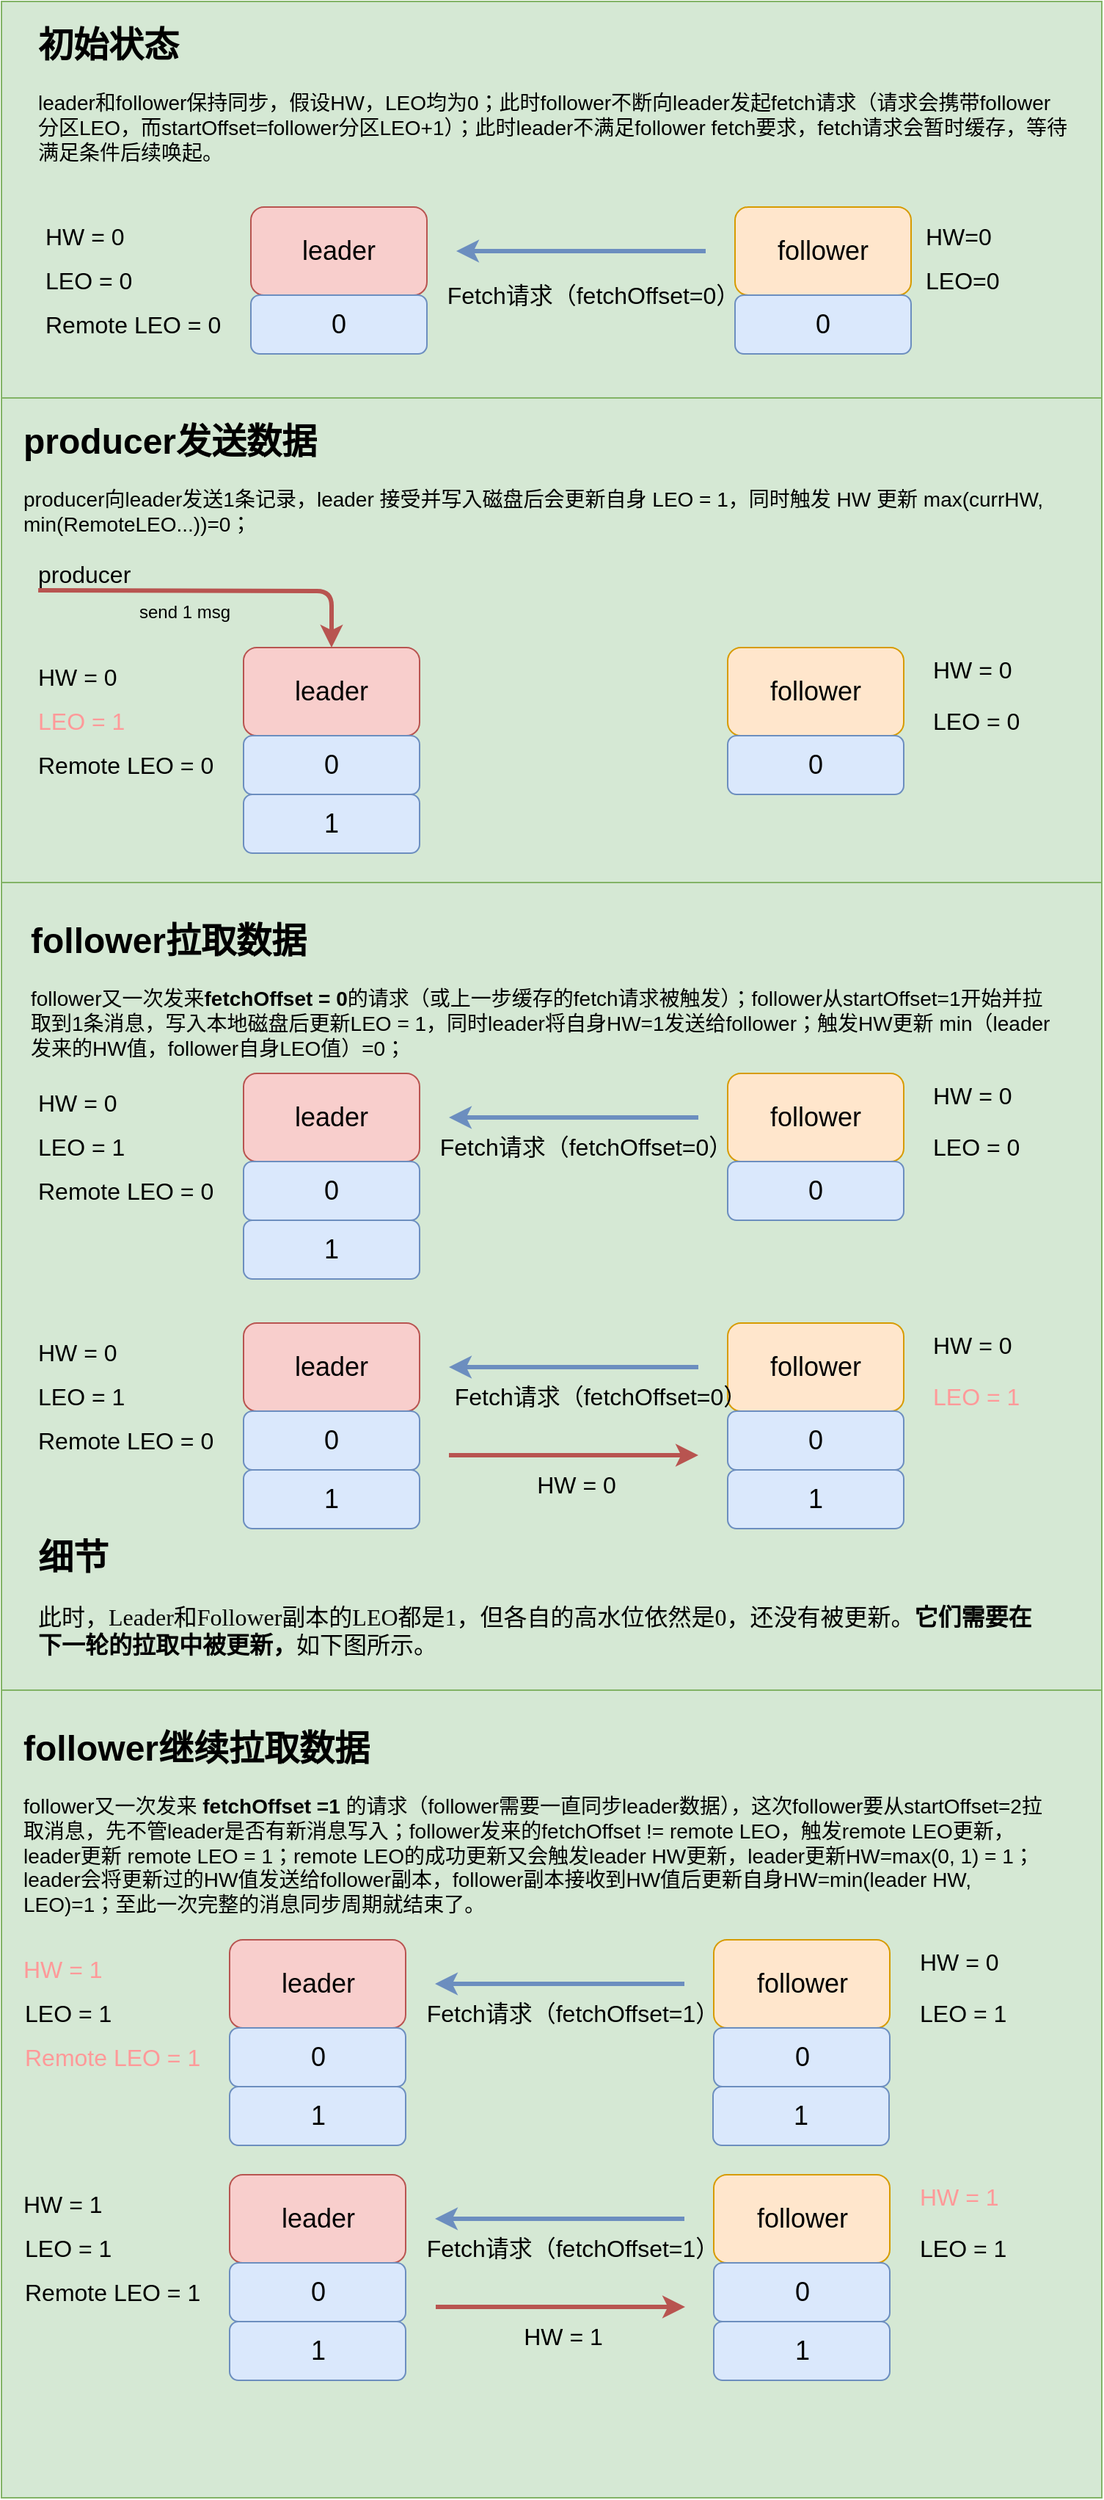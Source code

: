 <mxfile version="14.1.8" type="device"><diagram id="slkNXwKHM01nGkVAXCl0" name="第 1 页"><mxGraphModel dx="1298" dy="945" grid="1" gridSize="10" guides="1" tooltips="1" connect="1" arrows="1" fold="1" page="1" pageScale="1" pageWidth="827" pageHeight="1169" math="0" shadow="0"><root><mxCell id="0"/><mxCell id="1" parent="0"/><mxCell id="QgwILL77jyli_8yFq3Ne-117" value="" style="rounded=0;whiteSpace=wrap;html=1;fillColor=#d5e8d4;strokeColor=#82b366;" vertex="1" parent="1"><mxGeometry x="10" y="1550" width="750" height="550" as="geometry"/></mxCell><mxCell id="QgwILL77jyli_8yFq3Ne-116" value="" style="rounded=0;whiteSpace=wrap;html=1;fillColor=#d5e8d4;strokeColor=#82b366;" vertex="1" parent="1"><mxGeometry x="10" y="1000" width="750" height="550" as="geometry"/></mxCell><mxCell id="QgwILL77jyli_8yFq3Ne-7" value="" style="rounded=0;whiteSpace=wrap;html=1;fillColor=#d5e8d4;strokeColor=#82b366;" vertex="1" parent="1"><mxGeometry x="10" y="400" width="750" height="270" as="geometry"/></mxCell><mxCell id="QgwILL77jyli_8yFq3Ne-1" value="&lt;font style=&quot;font-size: 18px&quot;&gt;leader&lt;/font&gt;" style="rounded=1;whiteSpace=wrap;html=1;fillColor=#f8cecc;strokeColor=#b85450;" vertex="1" parent="1"><mxGeometry x="180" y="540" width="120" height="60" as="geometry"/></mxCell><mxCell id="QgwILL77jyli_8yFq3Ne-3" value="&lt;font style=&quot;font-size: 18px&quot;&gt;follower&lt;/font&gt;" style="rounded=1;whiteSpace=wrap;html=1;fillColor=#ffe6cc;strokeColor=#d79b00;" vertex="1" parent="1"><mxGeometry x="510" y="540" width="120" height="60" as="geometry"/></mxCell><mxCell id="QgwILL77jyli_8yFq3Ne-6" value="" style="endArrow=classic;html=1;fillColor=#dae8fc;strokeWidth=3;strokeColor=#6c8ebf;" edge="1" parent="1"><mxGeometry width="50" height="50" relative="1" as="geometry"><mxPoint x="490" y="570" as="sourcePoint"/><mxPoint x="320" y="570" as="targetPoint"/></mxGeometry></mxCell><mxCell id="QgwILL77jyli_8yFq3Ne-8" value="&lt;font style=&quot;font-size: 16px&quot;&gt;Fetch请求（fetchOffset=0）&lt;/font&gt;" style="text;html=1;strokeColor=none;fillColor=none;align=center;verticalAlign=middle;whiteSpace=wrap;rounded=0;" vertex="1" parent="1"><mxGeometry x="304" y="590" width="219" height="20" as="geometry"/></mxCell><mxCell id="QgwILL77jyli_8yFq3Ne-9" value="&lt;font style=&quot;font-size: 16px&quot;&gt;HW=0&lt;/font&gt;" style="text;html=1;strokeColor=none;fillColor=none;align=left;verticalAlign=middle;whiteSpace=wrap;rounded=0;spacing=0;" vertex="1" parent="1"><mxGeometry x="640" y="550" width="90" height="20" as="geometry"/></mxCell><mxCell id="QgwILL77jyli_8yFq3Ne-14" value="&lt;font style=&quot;font-size: 16px&quot;&gt;LEO=0&lt;/font&gt;" style="text;html=1;strokeColor=none;fillColor=none;align=left;verticalAlign=middle;whiteSpace=wrap;rounded=0;spacing=0;" vertex="1" parent="1"><mxGeometry x="640" y="580" width="90" height="20" as="geometry"/></mxCell><mxCell id="QgwILL77jyli_8yFq3Ne-17" value="&lt;font style=&quot;font-size: 16px&quot;&gt;HW = 0&lt;/font&gt;" style="text;html=1;strokeColor=none;fillColor=none;align=left;verticalAlign=middle;whiteSpace=wrap;rounded=0;spacing=0;" vertex="1" parent="1"><mxGeometry x="40" y="550" width="130" height="20" as="geometry"/></mxCell><mxCell id="QgwILL77jyli_8yFq3Ne-18" value="&lt;font style=&quot;font-size: 16px&quot;&gt;LEO = 0&lt;/font&gt;" style="text;html=1;strokeColor=none;fillColor=none;align=left;verticalAlign=middle;whiteSpace=wrap;rounded=0;spacing=0;" vertex="1" parent="1"><mxGeometry x="40" y="580" width="130" height="20" as="geometry"/></mxCell><mxCell id="QgwILL77jyli_8yFq3Ne-19" value="&lt;font style=&quot;font-size: 16px&quot;&gt;Remote LEO = 0&lt;/font&gt;" style="text;html=1;strokeColor=none;fillColor=none;align=left;verticalAlign=middle;whiteSpace=wrap;rounded=0;spacing=0;" vertex="1" parent="1"><mxGeometry x="40" y="610" width="130" height="20" as="geometry"/></mxCell><mxCell id="QgwILL77jyli_8yFq3Ne-20" value="" style="rounded=0;whiteSpace=wrap;html=1;fillColor=#d5e8d4;strokeColor=#82b366;" vertex="1" parent="1"><mxGeometry x="10" y="670" width="750" height="330" as="geometry"/></mxCell><mxCell id="QgwILL77jyli_8yFq3Ne-21" value="&lt;font style=&quot;font-size: 18px&quot;&gt;leader&lt;/font&gt;" style="rounded=1;whiteSpace=wrap;html=1;fillColor=#f8cecc;strokeColor=#b85450;" vertex="1" parent="1"><mxGeometry x="175" y="840" width="120" height="60" as="geometry"/></mxCell><mxCell id="QgwILL77jyli_8yFq3Ne-22" value="&lt;font style=&quot;font-size: 18px&quot;&gt;follower&lt;/font&gt;" style="rounded=1;whiteSpace=wrap;html=1;fillColor=#ffe6cc;strokeColor=#d79b00;" vertex="1" parent="1"><mxGeometry x="505" y="840" width="120" height="60" as="geometry"/></mxCell><mxCell id="QgwILL77jyli_8yFq3Ne-30" value="&lt;font style=&quot;font-size: 16px&quot;&gt;producer&amp;nbsp;&lt;/font&gt;" style="text;html=1;strokeColor=none;fillColor=none;align=left;verticalAlign=middle;whiteSpace=wrap;rounded=0;spacing=0;" vertex="1" parent="1"><mxGeometry x="35" y="780" width="200" height="20" as="geometry"/></mxCell><mxCell id="QgwILL77jyli_8yFq3Ne-31" value="" style="endArrow=classic;html=1;strokeColor=#b85450;strokeWidth=3;exitX=0.085;exitY=1.05;exitDx=0;exitDy=0;exitPerimeter=0;fillColor=#f8cecc;edgeStyle=orthogonalEdgeStyle;" edge="1" parent="1" target="QgwILL77jyli_8yFq3Ne-21"><mxGeometry width="50" height="50" relative="1" as="geometry"><mxPoint x="35.05" y="801" as="sourcePoint"/><mxPoint x="142.04" y="802" as="targetPoint"/></mxGeometry></mxCell><mxCell id="QgwILL77jyli_8yFq3Ne-33" value="&lt;font style=&quot;font-size: 18px&quot;&gt;0&lt;/font&gt;" style="rounded=1;whiteSpace=wrap;html=1;align=center;fillColor=#dae8fc;strokeColor=#6c8ebf;" vertex="1" parent="1"><mxGeometry x="180" y="600" width="120" height="40" as="geometry"/></mxCell><mxCell id="QgwILL77jyli_8yFq3Ne-35" value="&lt;font style=&quot;font-size: 18px&quot;&gt;0&lt;/font&gt;" style="rounded=1;whiteSpace=wrap;html=1;align=center;fillColor=#dae8fc;strokeColor=#6c8ebf;" vertex="1" parent="1"><mxGeometry x="510" y="600" width="120" height="40" as="geometry"/></mxCell><mxCell id="QgwILL77jyli_8yFq3Ne-36" value="&lt;font style=&quot;font-size: 16px&quot;&gt;HW = 0&lt;/font&gt;" style="text;html=1;strokeColor=none;fillColor=none;align=left;verticalAlign=middle;whiteSpace=wrap;rounded=0;spacing=0;" vertex="1" parent="1"><mxGeometry x="35" y="850" width="130" height="20" as="geometry"/></mxCell><mxCell id="QgwILL77jyli_8yFq3Ne-37" value="&lt;font style=&quot;font-size: 16px&quot;&gt;LEO = 1&lt;/font&gt;" style="text;html=1;align=left;verticalAlign=middle;whiteSpace=wrap;rounded=0;spacing=0;fontColor=#FF9999;" vertex="1" parent="1"><mxGeometry x="35" y="880" width="130" height="20" as="geometry"/></mxCell><mxCell id="QgwILL77jyli_8yFq3Ne-38" value="&lt;font style=&quot;font-size: 16px&quot;&gt;Remote LEO = 0&lt;/font&gt;" style="text;html=1;strokeColor=none;fillColor=none;align=left;verticalAlign=middle;whiteSpace=wrap;rounded=0;spacing=0;" vertex="1" parent="1"><mxGeometry x="35" y="910" width="130" height="20" as="geometry"/></mxCell><mxCell id="QgwILL77jyli_8yFq3Ne-39" value="&lt;font style=&quot;font-size: 16px&quot;&gt;HW = 0&lt;/font&gt;" style="text;html=1;strokeColor=none;fillColor=none;align=left;verticalAlign=middle;whiteSpace=wrap;rounded=0;spacing=0;" vertex="1" parent="1"><mxGeometry x="645" y="845" width="90" height="20" as="geometry"/></mxCell><mxCell id="QgwILL77jyli_8yFq3Ne-40" value="&lt;font style=&quot;font-size: 16px&quot;&gt;LEO = 0&lt;/font&gt;" style="text;html=1;strokeColor=none;fillColor=none;align=left;verticalAlign=middle;whiteSpace=wrap;rounded=0;spacing=0;" vertex="1" parent="1"><mxGeometry x="645" y="880" width="90" height="20" as="geometry"/></mxCell><mxCell id="QgwILL77jyli_8yFq3Ne-41" value="&lt;font style=&quot;font-size: 18px&quot;&gt;0&lt;/font&gt;" style="rounded=1;whiteSpace=wrap;html=1;align=center;fillColor=#dae8fc;strokeColor=#6c8ebf;" vertex="1" parent="1"><mxGeometry x="175" y="900" width="120" height="40" as="geometry"/></mxCell><mxCell id="QgwILL77jyli_8yFq3Ne-42" value="&lt;font style=&quot;font-size: 18px&quot;&gt;0&lt;/font&gt;" style="rounded=1;whiteSpace=wrap;html=1;align=center;fillColor=#dae8fc;strokeColor=#6c8ebf;" vertex="1" parent="1"><mxGeometry x="505" y="900" width="120" height="40" as="geometry"/></mxCell><mxCell id="QgwILL77jyli_8yFq3Ne-54" value="&lt;font style=&quot;font-size: 18px&quot;&gt;leader&lt;/font&gt;" style="rounded=1;whiteSpace=wrap;html=1;fillColor=#f8cecc;strokeColor=#b85450;" vertex="1" parent="1"><mxGeometry x="175" y="1130" width="120" height="60" as="geometry"/></mxCell><mxCell id="QgwILL77jyli_8yFq3Ne-55" value="&lt;font style=&quot;font-size: 18px&quot;&gt;follower&lt;/font&gt;" style="rounded=1;whiteSpace=wrap;html=1;fillColor=#ffe6cc;strokeColor=#d79b00;" vertex="1" parent="1"><mxGeometry x="505" y="1130" width="120" height="60" as="geometry"/></mxCell><mxCell id="QgwILL77jyli_8yFq3Ne-56" value="" style="endArrow=classic;html=1;fillColor=#dae8fc;strokeWidth=3;strokeColor=#6c8ebf;" edge="1" parent="1"><mxGeometry width="50" height="50" relative="1" as="geometry"><mxPoint x="485" y="1160" as="sourcePoint"/><mxPoint x="315" y="1160" as="targetPoint"/></mxGeometry></mxCell><mxCell id="QgwILL77jyli_8yFq3Ne-57" value="&lt;font style=&quot;font-size: 16px&quot;&gt;Fetch请求（fetchOffset=0）&lt;/font&gt;" style="text;html=1;strokeColor=none;fillColor=none;align=center;verticalAlign=middle;whiteSpace=wrap;rounded=0;" vertex="1" parent="1"><mxGeometry x="299" y="1170" width="219" height="20" as="geometry"/></mxCell><mxCell id="QgwILL77jyli_8yFq3Ne-58" value="&lt;font style=&quot;font-size: 16px&quot;&gt;HW = 0&lt;/font&gt;" style="text;html=1;strokeColor=none;fillColor=none;align=left;verticalAlign=middle;whiteSpace=wrap;rounded=0;spacing=0;" vertex="1" parent="1"><mxGeometry x="35" y="1140" width="130" height="20" as="geometry"/></mxCell><mxCell id="QgwILL77jyli_8yFq3Ne-59" value="&lt;font style=&quot;font-size: 16px&quot;&gt;LEO = 1&lt;/font&gt;" style="text;html=1;strokeColor=none;fillColor=none;align=left;verticalAlign=middle;whiteSpace=wrap;rounded=0;spacing=0;" vertex="1" parent="1"><mxGeometry x="35" y="1170" width="130" height="20" as="geometry"/></mxCell><mxCell id="QgwILL77jyli_8yFq3Ne-60" value="&lt;font style=&quot;font-size: 16px&quot;&gt;Remote LEO = 0&lt;/font&gt;" style="text;html=1;strokeColor=none;fillColor=none;align=left;verticalAlign=middle;whiteSpace=wrap;rounded=0;spacing=0;" vertex="1" parent="1"><mxGeometry x="35" y="1200" width="130" height="20" as="geometry"/></mxCell><mxCell id="QgwILL77jyli_8yFq3Ne-61" value="&lt;font style=&quot;font-size: 16px&quot;&gt;HW = 0&lt;/font&gt;" style="text;html=1;strokeColor=none;fillColor=none;align=left;verticalAlign=middle;whiteSpace=wrap;rounded=0;spacing=0;" vertex="1" parent="1"><mxGeometry x="645" y="1135" width="90" height="20" as="geometry"/></mxCell><mxCell id="QgwILL77jyli_8yFq3Ne-62" value="&lt;font style=&quot;font-size: 16px&quot;&gt;LEO = 0&lt;/font&gt;" style="text;html=1;strokeColor=none;fillColor=none;align=left;verticalAlign=middle;whiteSpace=wrap;rounded=0;spacing=0;" vertex="1" parent="1"><mxGeometry x="645" y="1170" width="90" height="20" as="geometry"/></mxCell><mxCell id="QgwILL77jyli_8yFq3Ne-63" value="&lt;font style=&quot;font-size: 18px&quot;&gt;0&lt;/font&gt;" style="rounded=1;whiteSpace=wrap;html=1;align=center;fillColor=#dae8fc;strokeColor=#6c8ebf;" vertex="1" parent="1"><mxGeometry x="175" y="1190" width="120" height="40" as="geometry"/></mxCell><mxCell id="QgwILL77jyli_8yFq3Ne-64" value="&lt;font style=&quot;font-size: 18px&quot;&gt;0&lt;/font&gt;" style="rounded=1;whiteSpace=wrap;html=1;align=center;fillColor=#dae8fc;strokeColor=#6c8ebf;" vertex="1" parent="1"><mxGeometry x="505" y="1190" width="120" height="40" as="geometry"/></mxCell><mxCell id="QgwILL77jyli_8yFq3Ne-65" value="&lt;font style=&quot;font-size: 18px&quot;&gt;1&lt;/font&gt;" style="rounded=1;whiteSpace=wrap;html=1;align=center;fillColor=#dae8fc;strokeColor=#6c8ebf;" vertex="1" parent="1"><mxGeometry x="175" y="940" width="120" height="40" as="geometry"/></mxCell><mxCell id="QgwILL77jyli_8yFq3Ne-66" value="&lt;font style=&quot;font-size: 12px&quot;&gt;send 1 msg&lt;/font&gt;" style="text;html=1;strokeColor=none;fillColor=none;align=center;verticalAlign=middle;whiteSpace=wrap;rounded=0;spacing=0;" vertex="1" parent="1"><mxGeometry x="35" y="806" width="200" height="20" as="geometry"/></mxCell><mxCell id="QgwILL77jyli_8yFq3Ne-67" value="&lt;h1&gt;初始状态&lt;/h1&gt;&lt;p&gt;&lt;font style=&quot;font-size: 14px&quot;&gt;leader和follower保持同步，假设HW，LEO均为0；此时follower不断向leader发起fetch请求（请求会携带follower 分区LEO，而startOffset=follower分区LEO+1）；此时leader不满足follower fetch要求，fetch请求会暂时缓存，等待满足条件后续唤起。&lt;/font&gt;&lt;/p&gt;" style="text;html=1;strokeColor=none;fillColor=none;spacing=5;spacingTop=-20;whiteSpace=wrap;overflow=hidden;rounded=0;align=left;" vertex="1" parent="1"><mxGeometry x="30" y="410" width="710" height="120" as="geometry"/></mxCell><mxCell id="QgwILL77jyli_8yFq3Ne-68" value="&lt;h1&gt;producer发送数据&lt;/h1&gt;&lt;p&gt;&lt;font style=&quot;font-size: 14px&quot;&gt;producer向leader发送1条记录，leader 接受并写入磁盘后会更新自身 LEO = 1，同时触发 HW 更新 max(currHW, min(RemoteLEO...))=0；&lt;/font&gt;&lt;/p&gt;" style="text;html=1;strokeColor=none;fillColor=none;spacing=5;spacingTop=-20;whiteSpace=wrap;overflow=hidden;rounded=0;align=left;" vertex="1" parent="1"><mxGeometry x="20" y="680" width="710" height="90" as="geometry"/></mxCell><mxCell id="QgwILL77jyli_8yFq3Ne-69" value="&lt;font style=&quot;font-size: 18px&quot;&gt;1&lt;/font&gt;" style="rounded=1;whiteSpace=wrap;html=1;align=center;fillColor=#dae8fc;strokeColor=#6c8ebf;" vertex="1" parent="1"><mxGeometry x="175" y="1230" width="120" height="40" as="geometry"/></mxCell><mxCell id="QgwILL77jyli_8yFq3Ne-70" value="&lt;font style=&quot;font-size: 18px&quot;&gt;leader&lt;/font&gt;" style="rounded=1;whiteSpace=wrap;html=1;fillColor=#f8cecc;strokeColor=#b85450;" vertex="1" parent="1"><mxGeometry x="175" y="1300" width="120" height="60" as="geometry"/></mxCell><mxCell id="QgwILL77jyli_8yFq3Ne-71" value="&lt;font style=&quot;font-size: 18px&quot;&gt;follower&lt;/font&gt;" style="rounded=1;whiteSpace=wrap;html=1;fillColor=#ffe6cc;strokeColor=#d79b00;" vertex="1" parent="1"><mxGeometry x="505" y="1300" width="120" height="60" as="geometry"/></mxCell><mxCell id="QgwILL77jyli_8yFq3Ne-72" value="" style="endArrow=classic;html=1;fillColor=#dae8fc;strokeWidth=3;strokeColor=#6c8ebf;" edge="1" parent="1"><mxGeometry width="50" height="50" relative="1" as="geometry"><mxPoint x="485" y="1330" as="sourcePoint"/><mxPoint x="315" y="1330" as="targetPoint"/></mxGeometry></mxCell><mxCell id="QgwILL77jyli_8yFq3Ne-73" value="&lt;font style=&quot;font-size: 16px&quot;&gt;HW = 0&lt;/font&gt;" style="text;html=1;strokeColor=none;fillColor=none;align=center;verticalAlign=middle;whiteSpace=wrap;rounded=0;" vertex="1" parent="1"><mxGeometry x="309" y="1400" width="186" height="20" as="geometry"/></mxCell><mxCell id="QgwILL77jyli_8yFq3Ne-74" value="&lt;font style=&quot;font-size: 16px&quot;&gt;HW = 0&lt;/font&gt;" style="text;html=1;strokeColor=none;fillColor=none;align=left;verticalAlign=middle;whiteSpace=wrap;rounded=0;spacing=0;" vertex="1" parent="1"><mxGeometry x="35" y="1310" width="130" height="20" as="geometry"/></mxCell><mxCell id="QgwILL77jyli_8yFq3Ne-75" value="&lt;font style=&quot;font-size: 16px&quot;&gt;LEO = 1&lt;/font&gt;" style="text;html=1;strokeColor=none;fillColor=none;align=left;verticalAlign=middle;whiteSpace=wrap;rounded=0;spacing=0;" vertex="1" parent="1"><mxGeometry x="35" y="1340" width="130" height="20" as="geometry"/></mxCell><mxCell id="QgwILL77jyli_8yFq3Ne-76" value="&lt;font style=&quot;font-size: 16px&quot;&gt;Remote LEO = 0&lt;/font&gt;" style="text;html=1;strokeColor=none;fillColor=none;align=left;verticalAlign=middle;whiteSpace=wrap;rounded=0;spacing=0;" vertex="1" parent="1"><mxGeometry x="35" y="1370" width="130" height="20" as="geometry"/></mxCell><mxCell id="QgwILL77jyli_8yFq3Ne-77" value="&lt;font style=&quot;font-size: 16px&quot;&gt;HW = 0&lt;/font&gt;" style="text;html=1;strokeColor=none;fillColor=none;align=left;verticalAlign=middle;whiteSpace=wrap;rounded=0;spacing=0;" vertex="1" parent="1"><mxGeometry x="645" y="1305" width="90" height="20" as="geometry"/></mxCell><mxCell id="QgwILL77jyli_8yFq3Ne-78" value="&lt;font style=&quot;font-size: 16px&quot;&gt;LEO = 1&lt;/font&gt;" style="text;html=1;strokeColor=none;fillColor=none;align=left;verticalAlign=middle;whiteSpace=wrap;rounded=0;spacing=0;fontColor=#FF9999;" vertex="1" parent="1"><mxGeometry x="645" y="1340" width="90" height="20" as="geometry"/></mxCell><mxCell id="QgwILL77jyli_8yFq3Ne-79" value="&lt;font style=&quot;font-size: 18px&quot;&gt;0&lt;/font&gt;" style="rounded=1;whiteSpace=wrap;html=1;align=center;fillColor=#dae8fc;strokeColor=#6c8ebf;" vertex="1" parent="1"><mxGeometry x="175" y="1360" width="120" height="40" as="geometry"/></mxCell><mxCell id="QgwILL77jyli_8yFq3Ne-80" value="&lt;font style=&quot;font-size: 18px&quot;&gt;0&lt;/font&gt;" style="rounded=1;whiteSpace=wrap;html=1;align=center;fillColor=#dae8fc;strokeColor=#6c8ebf;" vertex="1" parent="1"><mxGeometry x="505" y="1360" width="120" height="40" as="geometry"/></mxCell><mxCell id="QgwILL77jyli_8yFq3Ne-81" value="&lt;font style=&quot;font-size: 18px&quot;&gt;1&lt;/font&gt;" style="rounded=1;whiteSpace=wrap;html=1;align=center;fillColor=#dae8fc;strokeColor=#6c8ebf;" vertex="1" parent="1"><mxGeometry x="175" y="1400" width="120" height="40" as="geometry"/></mxCell><mxCell id="QgwILL77jyli_8yFq3Ne-82" value="" style="endArrow=classic;html=1;fillColor=#f8cecc;strokeWidth=3;strokeColor=#b85450;" edge="1" parent="1"><mxGeometry width="50" height="50" relative="1" as="geometry"><mxPoint x="315" y="1390" as="sourcePoint"/><mxPoint x="485" y="1390" as="targetPoint"/></mxGeometry></mxCell><mxCell id="QgwILL77jyli_8yFq3Ne-83" value="&lt;font style=&quot;font-size: 16px&quot;&gt;Fetch请求（fetchOffset=0）&lt;/font&gt;" style="text;html=1;strokeColor=none;fillColor=none;align=center;verticalAlign=middle;whiteSpace=wrap;rounded=0;" vertex="1" parent="1"><mxGeometry x="309" y="1340" width="219" height="20" as="geometry"/></mxCell><mxCell id="QgwILL77jyli_8yFq3Ne-86" value="&lt;h1&gt;follower拉取数据&lt;/h1&gt;&lt;p&gt;&lt;font style=&quot;font-size: 14px&quot;&gt;follower又一次发来&lt;b&gt;fetchOffset = 0&lt;/b&gt;的请求（或上一步缓存的fetch请求被触发）；follower从startOffset=1开始并拉取到1条消息，写入本地磁盘后更新LEO = 1，同时leader将自身HW=1发送给follower；触发HW更新 min（leader发来的HW值，follower自身LEO值）=0；&lt;/font&gt;&lt;/p&gt;" style="text;html=1;strokeColor=none;fillColor=none;spacing=5;spacingTop=-20;whiteSpace=wrap;overflow=hidden;rounded=0;align=left;" vertex="1" parent="1"><mxGeometry x="25" y="1020" width="710" height="120" as="geometry"/></mxCell><mxCell id="QgwILL77jyli_8yFq3Ne-87" value="&lt;h1&gt;follower继续拉取数据&lt;/h1&gt;&lt;p&gt;&lt;font style=&quot;font-size: 14px&quot;&gt;follower又一次发来&amp;nbsp;&lt;b&gt;fetchOffset =1&amp;nbsp;&lt;/b&gt;的请求（follower需要一直同步leader数据），这次follower要从startOffset=2拉取消息，先不管leader是否有新消息写入；follower发来的fetchOffset != remote LEO，触发remote LEO更新，leader更新 remote LEO = 1；remote LEO的成功更新又会触发leader HW更新，leader更新HW=max(0, 1) = 1；leader会将更新过的HW值发送给follower副本，follower副本接收到HW值后更新自身HW=min(leader HW, LEO)=1；至此一次完整的消息同步周期就结束了。&lt;/font&gt;&lt;/p&gt;&lt;span style=&quot;font-size: 14px&quot;&gt;&lt;br&gt;&lt;/span&gt;" style="text;html=1;strokeColor=none;fillColor=none;spacing=5;spacingTop=-20;whiteSpace=wrap;overflow=hidden;rounded=0;align=left;" vertex="1" parent="1"><mxGeometry x="20" y="1570" width="710" height="140" as="geometry"/></mxCell><mxCell id="QgwILL77jyli_8yFq3Ne-88" value="&lt;font style=&quot;font-size: 18px&quot;&gt;leader&lt;/font&gt;" style="rounded=1;whiteSpace=wrap;html=1;fillColor=#f8cecc;strokeColor=#b85450;" vertex="1" parent="1"><mxGeometry x="165.5" y="1720" width="120" height="60" as="geometry"/></mxCell><mxCell id="QgwILL77jyli_8yFq3Ne-89" value="&lt;font style=&quot;font-size: 18px&quot;&gt;follower&lt;/font&gt;" style="rounded=1;whiteSpace=wrap;html=1;fillColor=#ffe6cc;strokeColor=#d79b00;" vertex="1" parent="1"><mxGeometry x="495.5" y="1720" width="120" height="60" as="geometry"/></mxCell><mxCell id="QgwILL77jyli_8yFq3Ne-90" value="" style="endArrow=classic;html=1;fillColor=#dae8fc;strokeWidth=3;strokeColor=#6c8ebf;" edge="1" parent="1"><mxGeometry width="50" height="50" relative="1" as="geometry"><mxPoint x="475.5" y="1750" as="sourcePoint"/><mxPoint x="305.5" y="1750" as="targetPoint"/></mxGeometry></mxCell><mxCell id="QgwILL77jyli_8yFq3Ne-91" value="&lt;font style=&quot;font-size: 16px&quot;&gt;Fetch请求（fetchOffset=1）&lt;/font&gt;" style="text;html=1;strokeColor=none;fillColor=none;align=center;verticalAlign=middle;whiteSpace=wrap;rounded=0;" vertex="1" parent="1"><mxGeometry x="289.5" y="1760" width="219" height="20" as="geometry"/></mxCell><mxCell id="QgwILL77jyli_8yFq3Ne-92" value="&lt;font style=&quot;font-size: 16px&quot;&gt;HW = 1&lt;/font&gt;" style="text;html=1;strokeColor=none;fillColor=none;align=left;verticalAlign=middle;whiteSpace=wrap;rounded=0;spacing=0;fontColor=#FF9999;" vertex="1" parent="1"><mxGeometry x="24.5" y="1730" width="130" height="20" as="geometry"/></mxCell><mxCell id="QgwILL77jyli_8yFq3Ne-93" value="&lt;font style=&quot;font-size: 16px&quot;&gt;LEO = 1&lt;/font&gt;" style="text;html=1;strokeColor=none;fillColor=none;align=left;verticalAlign=middle;whiteSpace=wrap;rounded=0;spacing=0;" vertex="1" parent="1"><mxGeometry x="25.5" y="1760" width="130" height="20" as="geometry"/></mxCell><mxCell id="QgwILL77jyli_8yFq3Ne-94" value="&lt;font style=&quot;font-size: 16px&quot;&gt;Remote LEO = 1&lt;/font&gt;" style="text;html=1;strokeColor=none;fillColor=none;align=left;verticalAlign=middle;whiteSpace=wrap;rounded=0;spacing=0;fontColor=#FF9999;" vertex="1" parent="1"><mxGeometry x="25.5" y="1790" width="130" height="20" as="geometry"/></mxCell><mxCell id="QgwILL77jyli_8yFq3Ne-95" value="&lt;font style=&quot;font-size: 16px&quot;&gt;HW = 0&lt;/font&gt;" style="text;html=1;strokeColor=none;fillColor=none;align=left;verticalAlign=middle;whiteSpace=wrap;rounded=0;spacing=0;" vertex="1" parent="1"><mxGeometry x="635.5" y="1725" width="90" height="20" as="geometry"/></mxCell><mxCell id="QgwILL77jyli_8yFq3Ne-96" value="&lt;font style=&quot;font-size: 16px&quot;&gt;LEO = 1&lt;/font&gt;" style="text;html=1;strokeColor=none;fillColor=none;align=left;verticalAlign=middle;whiteSpace=wrap;rounded=0;spacing=0;" vertex="1" parent="1"><mxGeometry x="635.5" y="1760" width="90" height="20" as="geometry"/></mxCell><mxCell id="QgwILL77jyli_8yFq3Ne-97" value="&lt;font style=&quot;font-size: 18px&quot;&gt;0&lt;/font&gt;" style="rounded=1;whiteSpace=wrap;html=1;align=center;fillColor=#dae8fc;strokeColor=#6c8ebf;" vertex="1" parent="1"><mxGeometry x="165.5" y="1780" width="120" height="40" as="geometry"/></mxCell><mxCell id="QgwILL77jyli_8yFq3Ne-98" value="&lt;font style=&quot;font-size: 18px&quot;&gt;0&lt;/font&gt;" style="rounded=1;whiteSpace=wrap;html=1;align=center;fillColor=#dae8fc;strokeColor=#6c8ebf;" vertex="1" parent="1"><mxGeometry x="495.5" y="1780" width="120" height="40" as="geometry"/></mxCell><mxCell id="QgwILL77jyli_8yFq3Ne-99" value="&lt;font style=&quot;font-size: 18px&quot;&gt;1&lt;/font&gt;" style="rounded=1;whiteSpace=wrap;html=1;align=center;fillColor=#dae8fc;strokeColor=#6c8ebf;" vertex="1" parent="1"><mxGeometry x="165.5" y="1820" width="120" height="40" as="geometry"/></mxCell><mxCell id="QgwILL77jyli_8yFq3Ne-114" value="&lt;font style=&quot;font-size: 18px&quot;&gt;1&lt;/font&gt;" style="rounded=1;whiteSpace=wrap;html=1;align=center;fillColor=#dae8fc;strokeColor=#6c8ebf;" vertex="1" parent="1"><mxGeometry x="505" y="1400" width="120" height="40" as="geometry"/></mxCell><mxCell id="QgwILL77jyli_8yFq3Ne-118" value="&lt;h1&gt;细节&lt;/h1&gt;&lt;p&gt;&lt;span style=&quot;font-family: &amp;#34;pingfang sc&amp;#34; ; font-size: medium&quot;&gt;此时，Leader和Follower副本的LEO都是1，但各自的高水位依然是0，还没有被更新。&lt;/span&gt;&lt;strong style=&quot;font-family: &amp;#34;pingfang sc&amp;#34; ; font-size: medium&quot;&gt;它们需要在下一轮的拉取中被更新，&lt;/strong&gt;&lt;span style=&quot;font-family: &amp;#34;pingfang sc&amp;#34; ; font-size: medium&quot;&gt;如下图所示。&lt;/span&gt;&lt;br&gt;&lt;/p&gt;" style="text;html=1;strokeColor=none;fillColor=none;spacing=5;spacingTop=-20;whiteSpace=wrap;overflow=hidden;rounded=0;align=left;" vertex="1" parent="1"><mxGeometry x="30" y="1440" width="700" height="100" as="geometry"/></mxCell><mxCell id="QgwILL77jyli_8yFq3Ne-119" value="&lt;font style=&quot;font-size: 18px&quot;&gt;leader&lt;/font&gt;" style="rounded=1;whiteSpace=wrap;html=1;fillColor=#f8cecc;strokeColor=#b85450;" vertex="1" parent="1"><mxGeometry x="165.5" y="1880" width="120" height="60" as="geometry"/></mxCell><mxCell id="QgwILL77jyli_8yFq3Ne-120" value="&lt;font style=&quot;font-size: 18px&quot;&gt;follower&lt;/font&gt;" style="rounded=1;whiteSpace=wrap;html=1;fillColor=#ffe6cc;strokeColor=#d79b00;" vertex="1" parent="1"><mxGeometry x="495.5" y="1880" width="120" height="60" as="geometry"/></mxCell><mxCell id="QgwILL77jyli_8yFq3Ne-121" value="" style="endArrow=classic;html=1;fillColor=#dae8fc;strokeWidth=3;strokeColor=#6c8ebf;" edge="1" parent="1"><mxGeometry width="50" height="50" relative="1" as="geometry"><mxPoint x="475.5" y="1910" as="sourcePoint"/><mxPoint x="305.5" y="1910" as="targetPoint"/></mxGeometry></mxCell><mxCell id="QgwILL77jyli_8yFq3Ne-122" value="&lt;font style=&quot;font-size: 16px&quot;&gt;Fetch请求（fetchOffset=1）&lt;/font&gt;" style="text;html=1;strokeColor=none;fillColor=none;align=center;verticalAlign=middle;whiteSpace=wrap;rounded=0;" vertex="1" parent="1"><mxGeometry x="289.5" y="1920" width="219" height="20" as="geometry"/></mxCell><mxCell id="QgwILL77jyli_8yFq3Ne-123" value="&lt;font style=&quot;font-size: 16px&quot;&gt;HW = 1&lt;/font&gt;" style="text;html=1;strokeColor=none;fillColor=none;align=left;verticalAlign=middle;whiteSpace=wrap;rounded=0;spacing=0;" vertex="1" parent="1"><mxGeometry x="24.5" y="1890" width="130" height="20" as="geometry"/></mxCell><mxCell id="QgwILL77jyli_8yFq3Ne-124" value="&lt;font style=&quot;font-size: 16px&quot;&gt;LEO = 1&lt;/font&gt;" style="text;html=1;strokeColor=none;fillColor=none;align=left;verticalAlign=middle;whiteSpace=wrap;rounded=0;spacing=0;" vertex="1" parent="1"><mxGeometry x="25.5" y="1920" width="130" height="20" as="geometry"/></mxCell><mxCell id="QgwILL77jyli_8yFq3Ne-125" value="&lt;font style=&quot;font-size: 16px&quot;&gt;Remote LEO = 1&lt;/font&gt;" style="text;html=1;strokeColor=none;fillColor=none;align=left;verticalAlign=middle;whiteSpace=wrap;rounded=0;spacing=0;" vertex="1" parent="1"><mxGeometry x="25.5" y="1950" width="130" height="20" as="geometry"/></mxCell><mxCell id="QgwILL77jyli_8yFq3Ne-126" value="&lt;font style=&quot;font-size: 16px&quot;&gt;HW = 1&lt;/font&gt;" style="text;html=1;strokeColor=none;fillColor=none;align=left;verticalAlign=middle;whiteSpace=wrap;rounded=0;spacing=0;fontColor=#FF9999;" vertex="1" parent="1"><mxGeometry x="635.5" y="1885" width="90" height="20" as="geometry"/></mxCell><mxCell id="QgwILL77jyli_8yFq3Ne-127" value="&lt;font style=&quot;font-size: 16px&quot;&gt;LEO = 1&lt;/font&gt;" style="text;html=1;strokeColor=none;fillColor=none;align=left;verticalAlign=middle;whiteSpace=wrap;rounded=0;spacing=0;" vertex="1" parent="1"><mxGeometry x="635.5" y="1920" width="90" height="20" as="geometry"/></mxCell><mxCell id="QgwILL77jyli_8yFq3Ne-128" value="&lt;font style=&quot;font-size: 18px&quot;&gt;0&lt;/font&gt;" style="rounded=1;whiteSpace=wrap;html=1;align=center;fillColor=#dae8fc;strokeColor=#6c8ebf;" vertex="1" parent="1"><mxGeometry x="165.5" y="1940" width="120" height="40" as="geometry"/></mxCell><mxCell id="QgwILL77jyli_8yFq3Ne-129" value="&lt;font style=&quot;font-size: 18px&quot;&gt;0&lt;/font&gt;" style="rounded=1;whiteSpace=wrap;html=1;align=center;fillColor=#dae8fc;strokeColor=#6c8ebf;" vertex="1" parent="1"><mxGeometry x="495.5" y="1940" width="120" height="40" as="geometry"/></mxCell><mxCell id="QgwILL77jyli_8yFq3Ne-130" value="&lt;font style=&quot;font-size: 18px&quot;&gt;1&lt;/font&gt;" style="rounded=1;whiteSpace=wrap;html=1;align=center;fillColor=#dae8fc;strokeColor=#6c8ebf;" vertex="1" parent="1"><mxGeometry x="165.5" y="1980" width="120" height="40" as="geometry"/></mxCell><mxCell id="QgwILL77jyli_8yFq3Ne-131" value="&lt;font style=&quot;font-size: 18px&quot;&gt;1&lt;/font&gt;" style="rounded=1;whiteSpace=wrap;html=1;align=center;fillColor=#dae8fc;strokeColor=#6c8ebf;" vertex="1" parent="1"><mxGeometry x="495" y="1820" width="120" height="40" as="geometry"/></mxCell><mxCell id="QgwILL77jyli_8yFq3Ne-132" value="&lt;font style=&quot;font-size: 18px&quot;&gt;1&lt;/font&gt;" style="rounded=1;whiteSpace=wrap;html=1;align=center;fillColor=#dae8fc;strokeColor=#6c8ebf;" vertex="1" parent="1"><mxGeometry x="495.5" y="1980" width="120" height="40" as="geometry"/></mxCell><mxCell id="QgwILL77jyli_8yFq3Ne-133" value="&lt;font style=&quot;font-size: 16px&quot;&gt;HW = 1&lt;/font&gt;" style="text;html=1;strokeColor=none;fillColor=none;align=center;verticalAlign=middle;whiteSpace=wrap;rounded=0;" vertex="1" parent="1"><mxGeometry x="300" y="1980" width="186" height="20" as="geometry"/></mxCell><mxCell id="QgwILL77jyli_8yFq3Ne-134" value="" style="endArrow=classic;html=1;fillColor=#f8cecc;strokeWidth=3;strokeColor=#b85450;" edge="1" parent="1"><mxGeometry width="50" height="50" relative="1" as="geometry"><mxPoint x="306" y="1970" as="sourcePoint"/><mxPoint x="476" y="1970" as="targetPoint"/></mxGeometry></mxCell></root></mxGraphModel></diagram></mxfile>